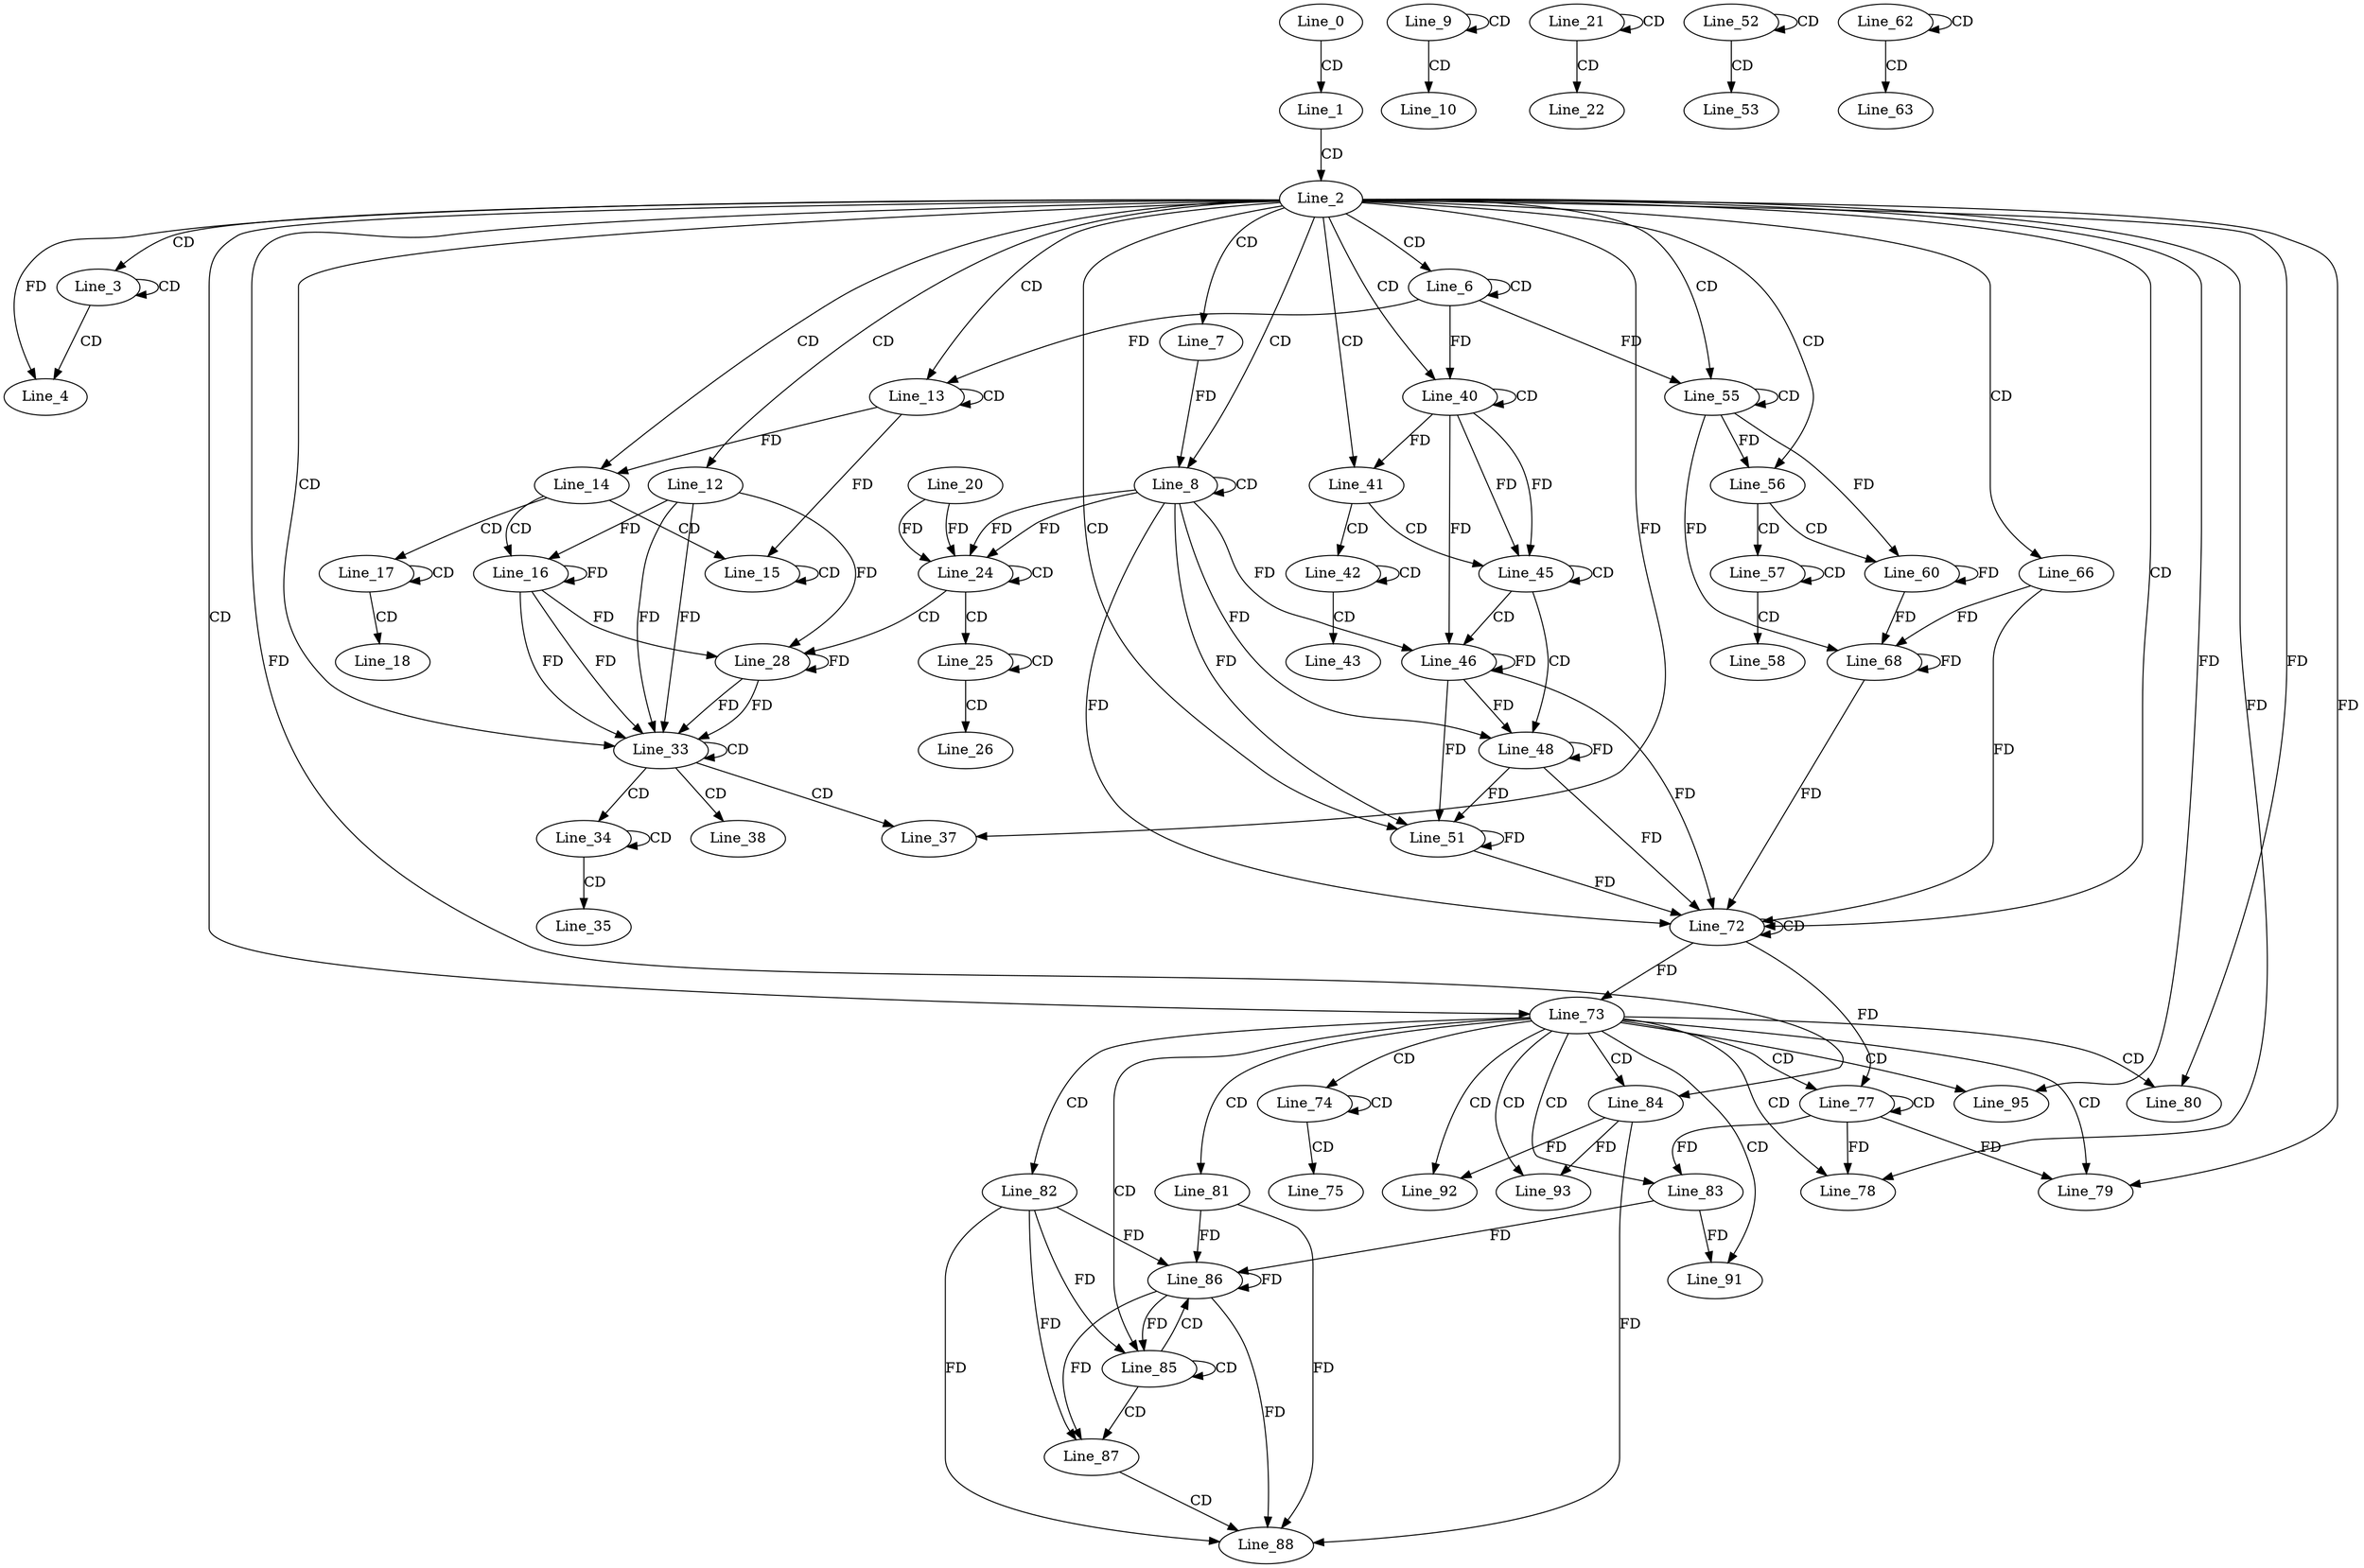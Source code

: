 digraph G {
  Line_0;
  Line_1;
  Line_2;
  Line_3;
  Line_3;
  Line_4;
  Line_4;
  Line_6;
  Line_6;
  Line_7;
  Line_7;
  Line_7;
  Line_8;
  Line_8;
  Line_8;
  Line_8;
  Line_9;
  Line_9;
  Line_10;
  Line_12;
  Line_13;
  Line_13;
  Line_14;
  Line_14;
  Line_15;
  Line_15;
  Line_16;
  Line_17;
  Line_17;
  Line_18;
  Line_21;
  Line_21;
  Line_22;
  Line_24;
  Line_20;
  Line_24;
  Line_25;
  Line_25;
  Line_26;
  Line_28;
  Line_33;
  Line_33;
  Line_34;
  Line_34;
  Line_35;
  Line_37;
  Line_38;
  Line_40;
  Line_40;
  Line_41;
  Line_41;
  Line_42;
  Line_42;
  Line_43;
  Line_45;
  Line_45;
  Line_46;
  Line_48;
  Line_51;
  Line_51;
  Line_52;
  Line_52;
  Line_53;
  Line_55;
  Line_55;
  Line_56;
  Line_56;
  Line_57;
  Line_57;
  Line_58;
  Line_60;
  Line_60;
  Line_62;
  Line_62;
  Line_63;
  Line_66;
  Line_68;
  Line_68;
  Line_72;
  Line_72;
  Line_73;
  Line_74;
  Line_74;
  Line_75;
  Line_77;
  Line_77;
  Line_78;
  Line_78;
  Line_79;
  Line_79;
  Line_80;
  Line_81;
  Line_82;
  Line_83;
  Line_83;
  Line_84;
  Line_84;
  Line_85;
  Line_86;
  Line_86;
  Line_87;
  Line_88;
  Line_91;
  Line_92;
  Line_93;
  Line_95;
  Line_0 -> Line_1 [ label="CD" ];
  Line_1 -> Line_2 [ label="CD" ];
  Line_2 -> Line_3 [ label="CD" ];
  Line_3 -> Line_3 [ label="CD" ];
  Line_3 -> Line_4 [ label="CD" ];
  Line_2 -> Line_4 [ label="FD" ];
  Line_2 -> Line_6 [ label="CD" ];
  Line_6 -> Line_6 [ label="CD" ];
  Line_2 -> Line_7 [ label="CD" ];
  Line_2 -> Line_8 [ label="CD" ];
  Line_8 -> Line_8 [ label="CD" ];
  Line_7 -> Line_8 [ label="FD" ];
  Line_9 -> Line_9 [ label="CD" ];
  Line_9 -> Line_10 [ label="CD" ];
  Line_2 -> Line_12 [ label="CD" ];
  Line_2 -> Line_13 [ label="CD" ];
  Line_13 -> Line_13 [ label="CD" ];
  Line_6 -> Line_13 [ label="FD" ];
  Line_2 -> Line_14 [ label="CD" ];
  Line_13 -> Line_14 [ label="FD" ];
  Line_14 -> Line_15 [ label="CD" ];
  Line_15 -> Line_15 [ label="CD" ];
  Line_13 -> Line_15 [ label="FD" ];
  Line_14 -> Line_16 [ label="CD" ];
  Line_12 -> Line_16 [ label="FD" ];
  Line_16 -> Line_16 [ label="FD" ];
  Line_14 -> Line_17 [ label="CD" ];
  Line_17 -> Line_17 [ label="CD" ];
  Line_17 -> Line_18 [ label="CD" ];
  Line_21 -> Line_21 [ label="CD" ];
  Line_21 -> Line_22 [ label="CD" ];
  Line_8 -> Line_24 [ label="FD" ];
  Line_20 -> Line_24 [ label="FD" ];
  Line_24 -> Line_24 [ label="CD" ];
  Line_8 -> Line_24 [ label="FD" ];
  Line_20 -> Line_24 [ label="FD" ];
  Line_24 -> Line_25 [ label="CD" ];
  Line_25 -> Line_25 [ label="CD" ];
  Line_25 -> Line_26 [ label="CD" ];
  Line_24 -> Line_28 [ label="CD" ];
  Line_12 -> Line_28 [ label="FD" ];
  Line_16 -> Line_28 [ label="FD" ];
  Line_28 -> Line_28 [ label="FD" ];
  Line_2 -> Line_33 [ label="CD" ];
  Line_12 -> Line_33 [ label="FD" ];
  Line_16 -> Line_33 [ label="FD" ];
  Line_28 -> Line_33 [ label="FD" ];
  Line_33 -> Line_33 [ label="CD" ];
  Line_12 -> Line_33 [ label="FD" ];
  Line_16 -> Line_33 [ label="FD" ];
  Line_28 -> Line_33 [ label="FD" ];
  Line_33 -> Line_34 [ label="CD" ];
  Line_34 -> Line_34 [ label="CD" ];
  Line_34 -> Line_35 [ label="CD" ];
  Line_33 -> Line_37 [ label="CD" ];
  Line_2 -> Line_37 [ label="FD" ];
  Line_33 -> Line_38 [ label="CD" ];
  Line_2 -> Line_40 [ label="CD" ];
  Line_40 -> Line_40 [ label="CD" ];
  Line_6 -> Line_40 [ label="FD" ];
  Line_2 -> Line_41 [ label="CD" ];
  Line_40 -> Line_41 [ label="FD" ];
  Line_41 -> Line_42 [ label="CD" ];
  Line_42 -> Line_42 [ label="CD" ];
  Line_42 -> Line_43 [ label="CD" ];
  Line_41 -> Line_45 [ label="CD" ];
  Line_40 -> Line_45 [ label="FD" ];
  Line_45 -> Line_45 [ label="CD" ];
  Line_40 -> Line_45 [ label="FD" ];
  Line_45 -> Line_46 [ label="CD" ];
  Line_8 -> Line_46 [ label="FD" ];
  Line_46 -> Line_46 [ label="FD" ];
  Line_40 -> Line_46 [ label="FD" ];
  Line_45 -> Line_48 [ label="CD" ];
  Line_8 -> Line_48 [ label="FD" ];
  Line_46 -> Line_48 [ label="FD" ];
  Line_48 -> Line_48 [ label="FD" ];
  Line_2 -> Line_51 [ label="CD" ];
  Line_8 -> Line_51 [ label="FD" ];
  Line_46 -> Line_51 [ label="FD" ];
  Line_48 -> Line_51 [ label="FD" ];
  Line_51 -> Line_51 [ label="FD" ];
  Line_52 -> Line_52 [ label="CD" ];
  Line_52 -> Line_53 [ label="CD" ];
  Line_2 -> Line_55 [ label="CD" ];
  Line_55 -> Line_55 [ label="CD" ];
  Line_6 -> Line_55 [ label="FD" ];
  Line_2 -> Line_56 [ label="CD" ];
  Line_55 -> Line_56 [ label="FD" ];
  Line_56 -> Line_57 [ label="CD" ];
  Line_57 -> Line_57 [ label="CD" ];
  Line_57 -> Line_58 [ label="CD" ];
  Line_56 -> Line_60 [ label="CD" ];
  Line_55 -> Line_60 [ label="FD" ];
  Line_60 -> Line_60 [ label="FD" ];
  Line_62 -> Line_62 [ label="CD" ];
  Line_62 -> Line_63 [ label="CD" ];
  Line_2 -> Line_66 [ label="CD" ];
  Line_66 -> Line_68 [ label="FD" ];
  Line_68 -> Line_68 [ label="FD" ];
  Line_55 -> Line_68 [ label="FD" ];
  Line_60 -> Line_68 [ label="FD" ];
  Line_2 -> Line_72 [ label="CD" ];
  Line_72 -> Line_72 [ label="CD" ];
  Line_66 -> Line_72 [ label="FD" ];
  Line_68 -> Line_72 [ label="FD" ];
  Line_8 -> Line_72 [ label="FD" ];
  Line_46 -> Line_72 [ label="FD" ];
  Line_48 -> Line_72 [ label="FD" ];
  Line_51 -> Line_72 [ label="FD" ];
  Line_2 -> Line_73 [ label="CD" ];
  Line_72 -> Line_73 [ label="FD" ];
  Line_73 -> Line_74 [ label="CD" ];
  Line_74 -> Line_74 [ label="CD" ];
  Line_74 -> Line_75 [ label="CD" ];
  Line_73 -> Line_77 [ label="CD" ];
  Line_77 -> Line_77 [ label="CD" ];
  Line_72 -> Line_77 [ label="FD" ];
  Line_73 -> Line_78 [ label="CD" ];
  Line_2 -> Line_78 [ label="FD" ];
  Line_77 -> Line_78 [ label="FD" ];
  Line_73 -> Line_79 [ label="CD" ];
  Line_2 -> Line_79 [ label="FD" ];
  Line_77 -> Line_79 [ label="FD" ];
  Line_73 -> Line_80 [ label="CD" ];
  Line_2 -> Line_80 [ label="FD" ];
  Line_73 -> Line_81 [ label="CD" ];
  Line_73 -> Line_82 [ label="CD" ];
  Line_73 -> Line_83 [ label="CD" ];
  Line_77 -> Line_83 [ label="FD" ];
  Line_73 -> Line_84 [ label="CD" ];
  Line_2 -> Line_84 [ label="FD" ];
  Line_73 -> Line_85 [ label="CD" ];
  Line_85 -> Line_85 [ label="CD" ];
  Line_82 -> Line_85 [ label="FD" ];
  Line_85 -> Line_86 [ label="CD" ];
  Line_86 -> Line_86 [ label="FD" ];
  Line_82 -> Line_86 [ label="FD" ];
  Line_83 -> Line_86 [ label="FD" ];
  Line_81 -> Line_86 [ label="FD" ];
  Line_85 -> Line_87 [ label="CD" ];
  Line_86 -> Line_87 [ label="FD" ];
  Line_82 -> Line_87 [ label="FD" ];
  Line_87 -> Line_88 [ label="CD" ];
  Line_84 -> Line_88 [ label="FD" ];
  Line_81 -> Line_88 [ label="FD" ];
  Line_86 -> Line_88 [ label="FD" ];
  Line_82 -> Line_88 [ label="FD" ];
  Line_73 -> Line_91 [ label="CD" ];
  Line_83 -> Line_91 [ label="FD" ];
  Line_73 -> Line_92 [ label="CD" ];
  Line_84 -> Line_92 [ label="FD" ];
  Line_73 -> Line_93 [ label="CD" ];
  Line_84 -> Line_93 [ label="FD" ];
  Line_73 -> Line_95 [ label="CD" ];
  Line_2 -> Line_95 [ label="FD" ];
  Line_86 -> Line_85 [ label="FD" ];
}
